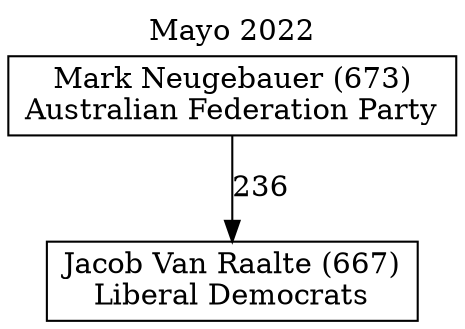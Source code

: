 // House preference flow
digraph "Jacob Van Raalte (667)_Mayo_2022" {
	graph [label="Mayo 2022" labelloc=t mclimit=10]
	node [shape=box]
	"Jacob Van Raalte (667)" [label="Jacob Van Raalte (667)
Liberal Democrats"]
	"Mark Neugebauer (673)" [label="Mark Neugebauer (673)
Australian Federation Party"]
	"Mark Neugebauer (673)" -> "Jacob Van Raalte (667)" [label=236]
}
